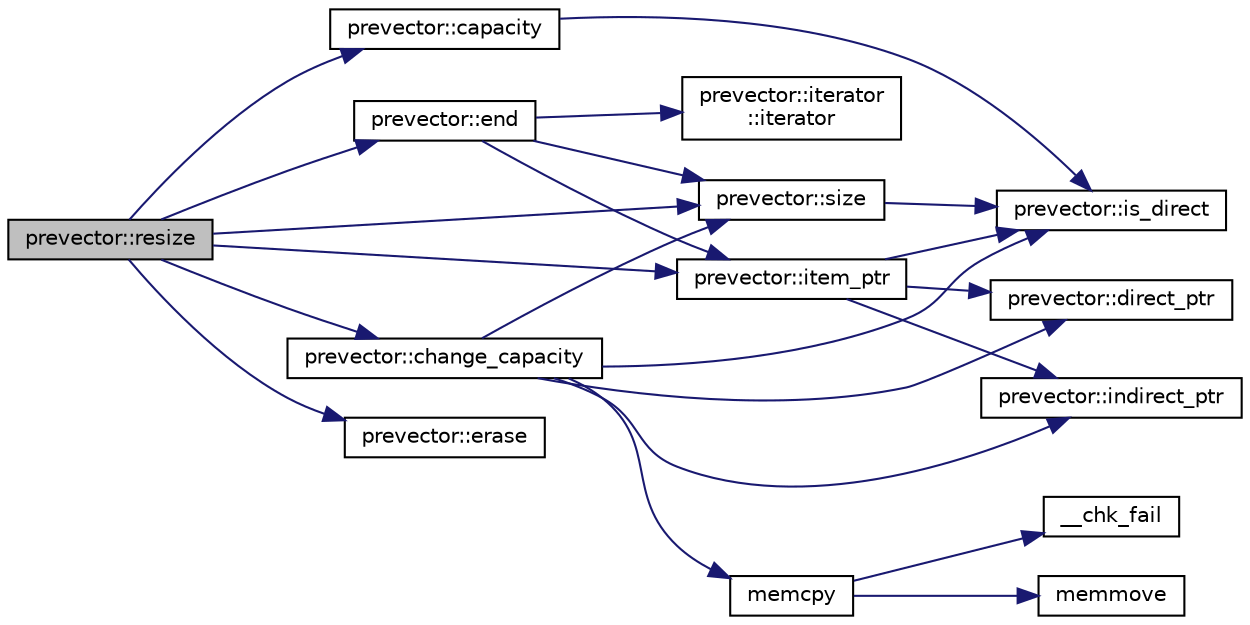 digraph "prevector::resize"
{
  edge [fontname="Helvetica",fontsize="10",labelfontname="Helvetica",labelfontsize="10"];
  node [fontname="Helvetica",fontsize="10",shape=record];
  rankdir="LR";
  Node527 [label="prevector::resize",height=0.2,width=0.4,color="black", fillcolor="grey75", style="filled", fontcolor="black"];
  Node527 -> Node528 [color="midnightblue",fontsize="10",style="solid",fontname="Helvetica"];
  Node528 [label="prevector::size",height=0.2,width=0.4,color="black", fillcolor="white", style="filled",URL="$de/d38/classprevector.html#a626f7d206dbc24e5610631809762758b"];
  Node528 -> Node529 [color="midnightblue",fontsize="10",style="solid",fontname="Helvetica"];
  Node529 [label="prevector::is_direct",height=0.2,width=0.4,color="black", fillcolor="white", style="filled",URL="$de/d38/classprevector.html#a933e204a7e29c6bbc85479d023c00ff8"];
  Node527 -> Node530 [color="midnightblue",fontsize="10",style="solid",fontname="Helvetica"];
  Node530 [label="prevector::erase",height=0.2,width=0.4,color="black", fillcolor="white", style="filled",URL="$de/d38/classprevector.html#a780af143deebcaaecb164fa1a2d98156"];
  Node527 -> Node531 [color="midnightblue",fontsize="10",style="solid",fontname="Helvetica"];
  Node531 [label="prevector::item_ptr",height=0.2,width=0.4,color="black", fillcolor="white", style="filled",URL="$de/d38/classprevector.html#a59f1d7bcbc751cfa0faddd7ffa184846"];
  Node531 -> Node529 [color="midnightblue",fontsize="10",style="solid",fontname="Helvetica"];
  Node531 -> Node532 [color="midnightblue",fontsize="10",style="solid",fontname="Helvetica"];
  Node532 [label="prevector::direct_ptr",height=0.2,width=0.4,color="black", fillcolor="white", style="filled",URL="$de/d38/classprevector.html#a20150a43dd87c33f0e855a55bd3418e8"];
  Node531 -> Node533 [color="midnightblue",fontsize="10",style="solid",fontname="Helvetica"];
  Node533 [label="prevector::indirect_ptr",height=0.2,width=0.4,color="black", fillcolor="white", style="filled",URL="$de/d38/classprevector.html#ae3343cc65be9fd678b4a6f8305624de6"];
  Node527 -> Node534 [color="midnightblue",fontsize="10",style="solid",fontname="Helvetica"];
  Node534 [label="prevector::end",height=0.2,width=0.4,color="black", fillcolor="white", style="filled",URL="$de/d38/classprevector.html#aab7f6e13a3cac85cc340fc6b90c5365c"];
  Node534 -> Node535 [color="midnightblue",fontsize="10",style="solid",fontname="Helvetica"];
  Node535 [label="prevector::iterator\l::iterator",height=0.2,width=0.4,color="black", fillcolor="white", style="filled",URL="$df/d4b/classprevector_1_1iterator.html#ae9dd2b5e8d96f866e4b05d6b7535f285"];
  Node534 -> Node531 [color="midnightblue",fontsize="10",style="solid",fontname="Helvetica"];
  Node534 -> Node528 [color="midnightblue",fontsize="10",style="solid",fontname="Helvetica"];
  Node527 -> Node536 [color="midnightblue",fontsize="10",style="solid",fontname="Helvetica"];
  Node536 [label="prevector::capacity",height=0.2,width=0.4,color="black", fillcolor="white", style="filled",URL="$de/d38/classprevector.html#a833f4c9e5c4804fb8ac57b708657af24"];
  Node536 -> Node529 [color="midnightblue",fontsize="10",style="solid",fontname="Helvetica"];
  Node527 -> Node537 [color="midnightblue",fontsize="10",style="solid",fontname="Helvetica"];
  Node537 [label="prevector::change_capacity",height=0.2,width=0.4,color="black", fillcolor="white", style="filled",URL="$de/d38/classprevector.html#a0e673654d3b7d8d6f79534e17f68741a"];
  Node537 -> Node529 [color="midnightblue",fontsize="10",style="solid",fontname="Helvetica"];
  Node537 -> Node533 [color="midnightblue",fontsize="10",style="solid",fontname="Helvetica"];
  Node537 -> Node532 [color="midnightblue",fontsize="10",style="solid",fontname="Helvetica"];
  Node537 -> Node538 [color="midnightblue",fontsize="10",style="solid",fontname="Helvetica"];
  Node538 [label="memcpy",height=0.2,width=0.4,color="black", fillcolor="white", style="filled",URL="$d5/d9f/glibc__compat_8cpp.html#a0f46826ab0466591e136db24394923cf"];
  Node538 -> Node539 [color="midnightblue",fontsize="10",style="solid",fontname="Helvetica"];
  Node539 [label="memmove",height=0.2,width=0.4,color="black", fillcolor="white", style="filled",URL="$d5/d9f/glibc__compat_8cpp.html#a9778d49e9029dd75bc53ecbbf9f5e9a1"];
  Node538 -> Node540 [color="midnightblue",fontsize="10",style="solid",fontname="Helvetica"];
  Node540 [label="__chk_fail",height=0.2,width=0.4,color="black", fillcolor="white", style="filled",URL="$d5/d9f/glibc__compat_8cpp.html#a424ac71631da5ada2976630ff67051d1"];
  Node537 -> Node528 [color="midnightblue",fontsize="10",style="solid",fontname="Helvetica"];
}
